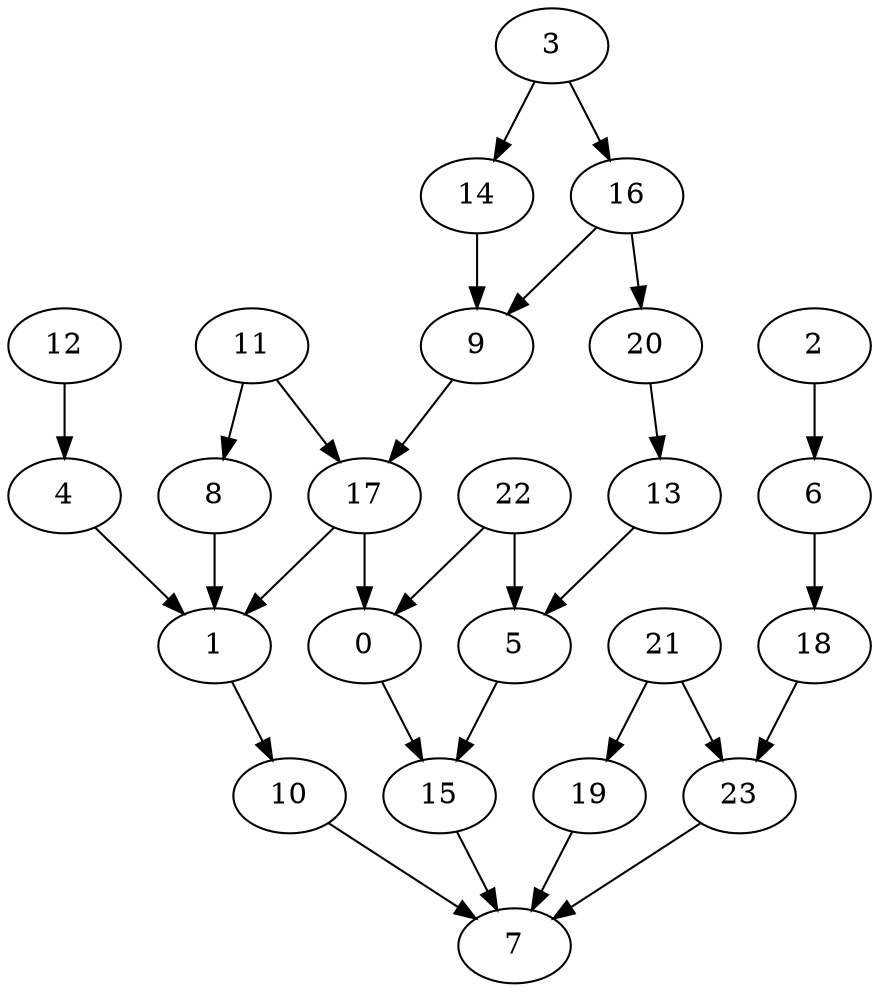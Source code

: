strict digraph "" {
	0 -> 15;
	17 -> 0;
	17 -> 1;
	22 -> 0;
	22 -> 5;
	1 -> 10;
	4 -> 1;
	8 -> 1;
	12 -> 4;
	5 -> 15;
	13 -> 5;
	6 -> 18;
	2 -> 6;
	10 -> 7;
	15 -> 7;
	19 -> 7;
	23 -> 7;
	11 -> 17;
	11 -> 8;
	9 -> 17;
	14 -> 9;
	16 -> 9;
	16 -> 20;
	20 -> 13;
	3 -> 14;
	3 -> 16;
	18 -> 23;
	21 -> 19;
	21 -> 23;
}
